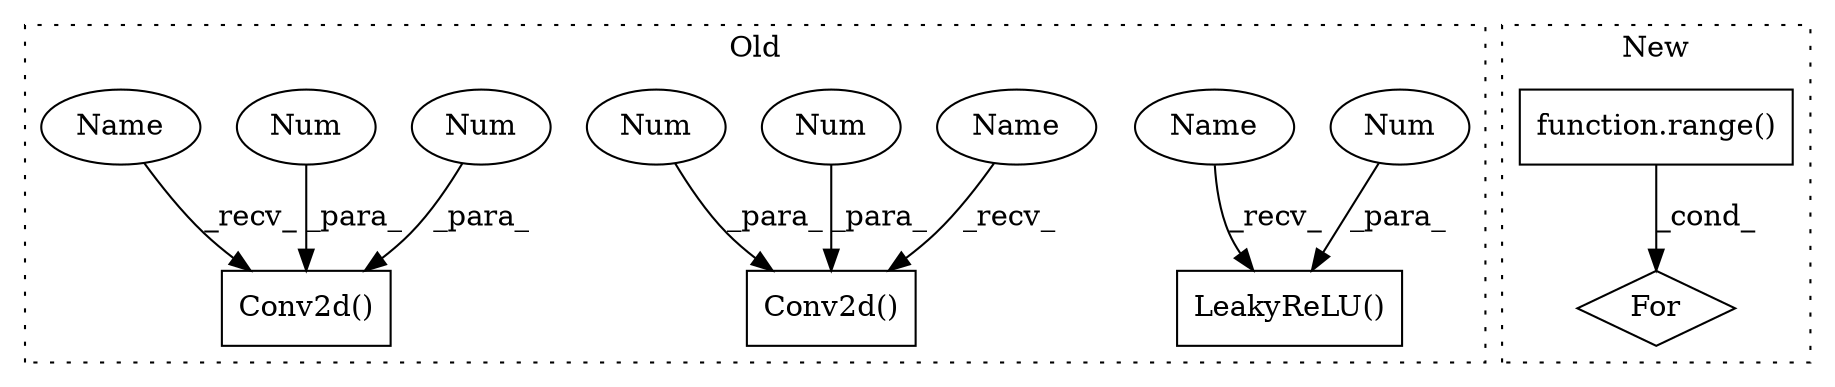 digraph G {
subgraph cluster0 {
1 [label="LeakyReLU()" a="75" s="6323,6345" l="13,1" shape="box"];
4 [label="Conv2d()" a="75" s="6473,6513" l="10,1" shape="box"];
5 [label="Num" a="76" s="6336" l="3" shape="ellipse"];
6 [label="Num" a="76" s="6487" l="2" shape="ellipse"];
7 [label="Num" a="76" s="6483" l="2" shape="ellipse"];
8 [label="Conv2d()" a="75" s="6268,6308" l="10,1" shape="box"];
9 [label="Num" a="76" s="6278" l="2" shape="ellipse"];
10 [label="Num" a="76" s="6282" l="2" shape="ellipse"];
11 [label="Name" a="87" s="6323" l="2" shape="ellipse"];
12 [label="Name" a="87" s="6473" l="2" shape="ellipse"];
13 [label="Name" a="87" s="6268" l="2" shape="ellipse"];
label = "Old";
style="dotted";
}
subgraph cluster1 {
2 [label="function.range()" a="75" s="4609,4616" l="6,1" shape="box"];
3 [label="For" a="107" s="4600,4617" l="4,14" shape="diamond"];
label = "New";
style="dotted";
}
2 -> 3 [label="_cond_"];
5 -> 1 [label="_para_"];
6 -> 4 [label="_para_"];
7 -> 4 [label="_para_"];
9 -> 8 [label="_para_"];
10 -> 8 [label="_para_"];
11 -> 1 [label="_recv_"];
12 -> 4 [label="_recv_"];
13 -> 8 [label="_recv_"];
}